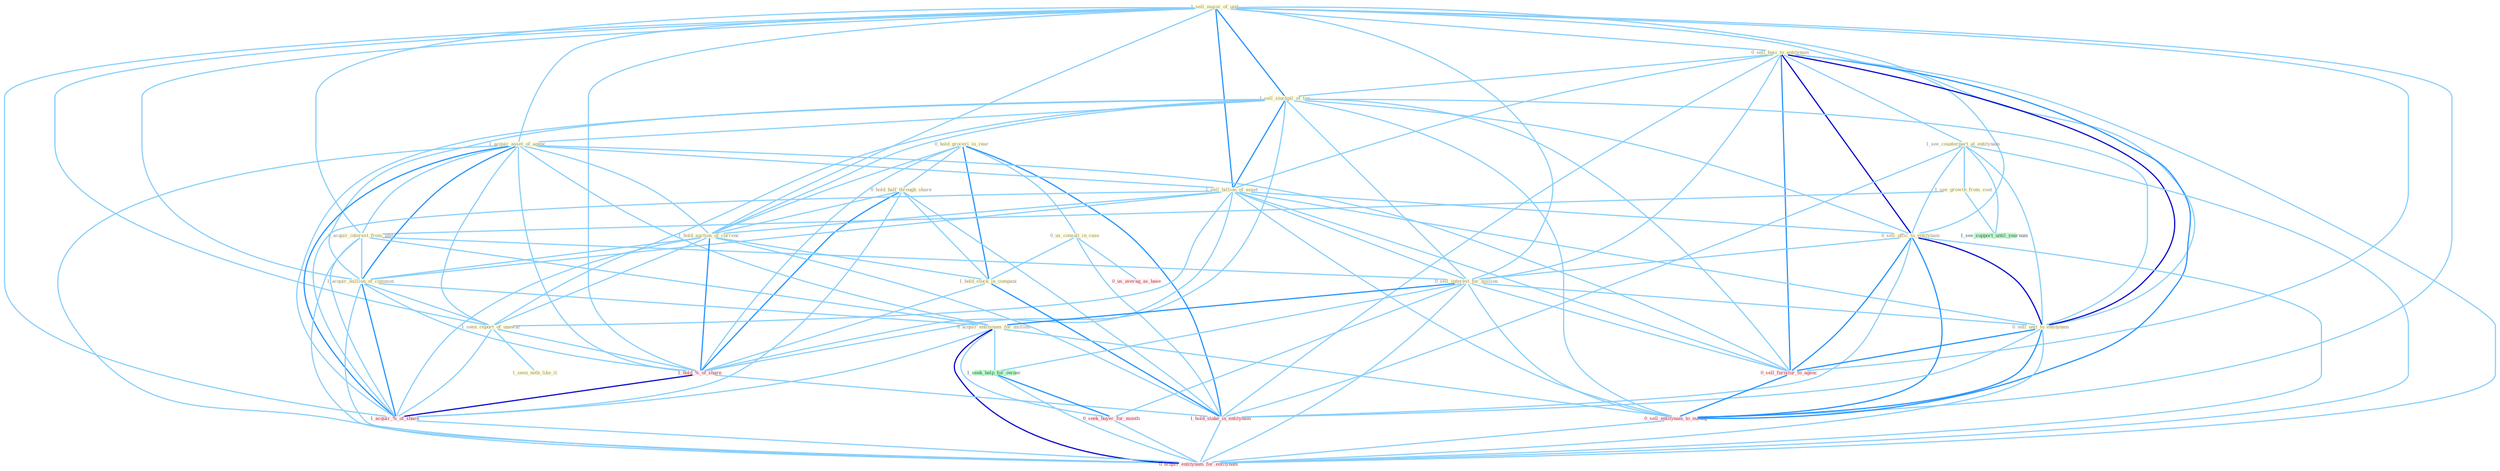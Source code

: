 Graph G{ 
    node
    [shape=polygon,style=filled,width=.5,height=.06,color="#BDFCC9",fixedsize=true,fontsize=4,
    fontcolor="#2f4f4f"];
    {node
    [color="#ffffe0", fontcolor="#8b7d6b"] "1_sell_major_of_unit " "0_hold_groceri_in_rear " "0_sell_busi_to_entitynam " "1_see_counterpart_at_entitynam " "1_see_growth_from_coat " "1_sell_stockpil_of_ton " "0_hold_half_through_share " "1_acquir_asset_of_agenc " "0_us_consult_in_case " "0_acquir_interest_from_unit " "1_sell_billion_of_asset " "1_hold_auction_of_currenc " "1_acquir_million_of_common " "1_hold_stock_in_compani " "1_seen_report_of_unawar " "0_sell_offic_to_entitynam " "0_sell_interest_for_million " "0_sell_unit_to_entitynam " "1_seen_noth_like_it " "0_acquir_entitynam_for_million "}
{node [color="#fff0f5", fontcolor="#b22222"] "1_hold_%_of_share " "1_hold_stake_in_entitynam " "0_seek_buyer_for_month " "1_acquir_%_of_share " "0_sell_furnitur_to_agenc " "0_us_averag_as_base " "0_sell_entitynam_to_manag " "0_acquir_entitynam_for_entitynam "}
edge [color="#B0E2FF"];

	"1_sell_major_of_unit " -- "0_sell_busi_to_entitynam " [w="1", color="#87cefa" ];
	"1_sell_major_of_unit " -- "1_sell_stockpil_of_ton " [w="2", color="#1e90ff" , len=0.8];
	"1_sell_major_of_unit " -- "1_acquir_asset_of_agenc " [w="1", color="#87cefa" ];
	"1_sell_major_of_unit " -- "0_acquir_interest_from_unit " [w="1", color="#87cefa" ];
	"1_sell_major_of_unit " -- "1_sell_billion_of_asset " [w="2", color="#1e90ff" , len=0.8];
	"1_sell_major_of_unit " -- "1_hold_auction_of_currenc " [w="1", color="#87cefa" ];
	"1_sell_major_of_unit " -- "1_acquir_million_of_common " [w="1", color="#87cefa" ];
	"1_sell_major_of_unit " -- "1_seen_report_of_unawar " [w="1", color="#87cefa" ];
	"1_sell_major_of_unit " -- "0_sell_offic_to_entitynam " [w="1", color="#87cefa" ];
	"1_sell_major_of_unit " -- "0_sell_interest_for_million " [w="1", color="#87cefa" ];
	"1_sell_major_of_unit " -- "0_sell_unit_to_entitynam " [w="1", color="#87cefa" ];
	"1_sell_major_of_unit " -- "1_hold_%_of_share " [w="1", color="#87cefa" ];
	"1_sell_major_of_unit " -- "1_acquir_%_of_share " [w="1", color="#87cefa" ];
	"1_sell_major_of_unit " -- "0_sell_furnitur_to_agenc " [w="1", color="#87cefa" ];
	"1_sell_major_of_unit " -- "0_sell_entitynam_to_manag " [w="1", color="#87cefa" ];
	"0_hold_groceri_in_rear " -- "0_hold_half_through_share " [w="1", color="#87cefa" ];
	"0_hold_groceri_in_rear " -- "0_us_consult_in_case " [w="1", color="#87cefa" ];
	"0_hold_groceri_in_rear " -- "1_hold_auction_of_currenc " [w="1", color="#87cefa" ];
	"0_hold_groceri_in_rear " -- "1_hold_stock_in_compani " [w="2", color="#1e90ff" , len=0.8];
	"0_hold_groceri_in_rear " -- "1_hold_%_of_share " [w="1", color="#87cefa" ];
	"0_hold_groceri_in_rear " -- "1_hold_stake_in_entitynam " [w="2", color="#1e90ff" , len=0.8];
	"0_sell_busi_to_entitynam " -- "1_see_counterpart_at_entitynam " [w="1", color="#87cefa" ];
	"0_sell_busi_to_entitynam " -- "1_sell_stockpil_of_ton " [w="1", color="#87cefa" ];
	"0_sell_busi_to_entitynam " -- "1_sell_billion_of_asset " [w="1", color="#87cefa" ];
	"0_sell_busi_to_entitynam " -- "0_sell_offic_to_entitynam " [w="3", color="#0000cd" , len=0.6];
	"0_sell_busi_to_entitynam " -- "0_sell_interest_for_million " [w="1", color="#87cefa" ];
	"0_sell_busi_to_entitynam " -- "0_sell_unit_to_entitynam " [w="3", color="#0000cd" , len=0.6];
	"0_sell_busi_to_entitynam " -- "1_hold_stake_in_entitynam " [w="1", color="#87cefa" ];
	"0_sell_busi_to_entitynam " -- "0_sell_furnitur_to_agenc " [w="2", color="#1e90ff" , len=0.8];
	"0_sell_busi_to_entitynam " -- "0_sell_entitynam_to_manag " [w="2", color="#1e90ff" , len=0.8];
	"0_sell_busi_to_entitynam " -- "0_acquir_entitynam_for_entitynam " [w="1", color="#87cefa" ];
	"1_see_counterpart_at_entitynam " -- "1_see_growth_from_coat " [w="1", color="#87cefa" ];
	"1_see_counterpart_at_entitynam " -- "0_sell_offic_to_entitynam " [w="1", color="#87cefa" ];
	"1_see_counterpart_at_entitynam " -- "0_sell_unit_to_entitynam " [w="1", color="#87cefa" ];
	"1_see_counterpart_at_entitynam " -- "1_hold_stake_in_entitynam " [w="1", color="#87cefa" ];
	"1_see_counterpart_at_entitynam " -- "1_see_support_until_yearnum " [w="1", color="#87cefa" ];
	"1_see_counterpart_at_entitynam " -- "0_acquir_entitynam_for_entitynam " [w="1", color="#87cefa" ];
	"1_see_growth_from_coat " -- "0_acquir_interest_from_unit " [w="1", color="#87cefa" ];
	"1_see_growth_from_coat " -- "1_see_support_until_yearnum " [w="1", color="#87cefa" ];
	"1_sell_stockpil_of_ton " -- "1_acquir_asset_of_agenc " [w="1", color="#87cefa" ];
	"1_sell_stockpil_of_ton " -- "1_sell_billion_of_asset " [w="2", color="#1e90ff" , len=0.8];
	"1_sell_stockpil_of_ton " -- "1_hold_auction_of_currenc " [w="1", color="#87cefa" ];
	"1_sell_stockpil_of_ton " -- "1_acquir_million_of_common " [w="1", color="#87cefa" ];
	"1_sell_stockpil_of_ton " -- "1_seen_report_of_unawar " [w="1", color="#87cefa" ];
	"1_sell_stockpil_of_ton " -- "0_sell_offic_to_entitynam " [w="1", color="#87cefa" ];
	"1_sell_stockpil_of_ton " -- "0_sell_interest_for_million " [w="1", color="#87cefa" ];
	"1_sell_stockpil_of_ton " -- "0_sell_unit_to_entitynam " [w="1", color="#87cefa" ];
	"1_sell_stockpil_of_ton " -- "1_hold_%_of_share " [w="1", color="#87cefa" ];
	"1_sell_stockpil_of_ton " -- "1_acquir_%_of_share " [w="1", color="#87cefa" ];
	"1_sell_stockpil_of_ton " -- "0_sell_furnitur_to_agenc " [w="1", color="#87cefa" ];
	"1_sell_stockpil_of_ton " -- "0_sell_entitynam_to_manag " [w="1", color="#87cefa" ];
	"0_hold_half_through_share " -- "1_hold_auction_of_currenc " [w="1", color="#87cefa" ];
	"0_hold_half_through_share " -- "1_hold_stock_in_compani " [w="1", color="#87cefa" ];
	"0_hold_half_through_share " -- "1_hold_%_of_share " [w="2", color="#1e90ff" , len=0.8];
	"0_hold_half_through_share " -- "1_hold_stake_in_entitynam " [w="1", color="#87cefa" ];
	"0_hold_half_through_share " -- "1_acquir_%_of_share " [w="1", color="#87cefa" ];
	"1_acquir_asset_of_agenc " -- "0_acquir_interest_from_unit " [w="1", color="#87cefa" ];
	"1_acquir_asset_of_agenc " -- "1_sell_billion_of_asset " [w="1", color="#87cefa" ];
	"1_acquir_asset_of_agenc " -- "1_hold_auction_of_currenc " [w="1", color="#87cefa" ];
	"1_acquir_asset_of_agenc " -- "1_acquir_million_of_common " [w="2", color="#1e90ff" , len=0.8];
	"1_acquir_asset_of_agenc " -- "1_seen_report_of_unawar " [w="1", color="#87cefa" ];
	"1_acquir_asset_of_agenc " -- "0_acquir_entitynam_for_million " [w="1", color="#87cefa" ];
	"1_acquir_asset_of_agenc " -- "1_hold_%_of_share " [w="1", color="#87cefa" ];
	"1_acquir_asset_of_agenc " -- "1_acquir_%_of_share " [w="2", color="#1e90ff" , len=0.8];
	"1_acquir_asset_of_agenc " -- "0_sell_furnitur_to_agenc " [w="1", color="#87cefa" ];
	"1_acquir_asset_of_agenc " -- "0_acquir_entitynam_for_entitynam " [w="1", color="#87cefa" ];
	"0_us_consult_in_case " -- "1_hold_stock_in_compani " [w="1", color="#87cefa" ];
	"0_us_consult_in_case " -- "1_hold_stake_in_entitynam " [w="1", color="#87cefa" ];
	"0_us_consult_in_case " -- "0_us_averag_as_base " [w="1", color="#87cefa" ];
	"0_acquir_interest_from_unit " -- "1_acquir_million_of_common " [w="1", color="#87cefa" ];
	"0_acquir_interest_from_unit " -- "0_sell_interest_for_million " [w="1", color="#87cefa" ];
	"0_acquir_interest_from_unit " -- "0_acquir_entitynam_for_million " [w="1", color="#87cefa" ];
	"0_acquir_interest_from_unit " -- "1_acquir_%_of_share " [w="1", color="#87cefa" ];
	"0_acquir_interest_from_unit " -- "0_acquir_entitynam_for_entitynam " [w="1", color="#87cefa" ];
	"1_sell_billion_of_asset " -- "1_hold_auction_of_currenc " [w="1", color="#87cefa" ];
	"1_sell_billion_of_asset " -- "1_acquir_million_of_common " [w="1", color="#87cefa" ];
	"1_sell_billion_of_asset " -- "1_seen_report_of_unawar " [w="1", color="#87cefa" ];
	"1_sell_billion_of_asset " -- "0_sell_offic_to_entitynam " [w="1", color="#87cefa" ];
	"1_sell_billion_of_asset " -- "0_sell_interest_for_million " [w="1", color="#87cefa" ];
	"1_sell_billion_of_asset " -- "0_sell_unit_to_entitynam " [w="1", color="#87cefa" ];
	"1_sell_billion_of_asset " -- "1_hold_%_of_share " [w="1", color="#87cefa" ];
	"1_sell_billion_of_asset " -- "1_acquir_%_of_share " [w="1", color="#87cefa" ];
	"1_sell_billion_of_asset " -- "0_sell_furnitur_to_agenc " [w="1", color="#87cefa" ];
	"1_sell_billion_of_asset " -- "0_sell_entitynam_to_manag " [w="1", color="#87cefa" ];
	"1_hold_auction_of_currenc " -- "1_acquir_million_of_common " [w="1", color="#87cefa" ];
	"1_hold_auction_of_currenc " -- "1_hold_stock_in_compani " [w="1", color="#87cefa" ];
	"1_hold_auction_of_currenc " -- "1_seen_report_of_unawar " [w="1", color="#87cefa" ];
	"1_hold_auction_of_currenc " -- "1_hold_%_of_share " [w="2", color="#1e90ff" , len=0.8];
	"1_hold_auction_of_currenc " -- "1_hold_stake_in_entitynam " [w="1", color="#87cefa" ];
	"1_hold_auction_of_currenc " -- "1_acquir_%_of_share " [w="1", color="#87cefa" ];
	"1_acquir_million_of_common " -- "1_seen_report_of_unawar " [w="1", color="#87cefa" ];
	"1_acquir_million_of_common " -- "0_acquir_entitynam_for_million " [w="1", color="#87cefa" ];
	"1_acquir_million_of_common " -- "1_hold_%_of_share " [w="1", color="#87cefa" ];
	"1_acquir_million_of_common " -- "1_acquir_%_of_share " [w="2", color="#1e90ff" , len=0.8];
	"1_acquir_million_of_common " -- "0_acquir_entitynam_for_entitynam " [w="1", color="#87cefa" ];
	"1_hold_stock_in_compani " -- "1_hold_%_of_share " [w="1", color="#87cefa" ];
	"1_hold_stock_in_compani " -- "1_hold_stake_in_entitynam " [w="2", color="#1e90ff" , len=0.8];
	"1_seen_report_of_unawar " -- "1_seen_noth_like_it " [w="1", color="#87cefa" ];
	"1_seen_report_of_unawar " -- "1_hold_%_of_share " [w="1", color="#87cefa" ];
	"1_seen_report_of_unawar " -- "1_acquir_%_of_share " [w="1", color="#87cefa" ];
	"0_sell_offic_to_entitynam " -- "0_sell_interest_for_million " [w="1", color="#87cefa" ];
	"0_sell_offic_to_entitynam " -- "0_sell_unit_to_entitynam " [w="3", color="#0000cd" , len=0.6];
	"0_sell_offic_to_entitynam " -- "1_hold_stake_in_entitynam " [w="1", color="#87cefa" ];
	"0_sell_offic_to_entitynam " -- "0_sell_furnitur_to_agenc " [w="2", color="#1e90ff" , len=0.8];
	"0_sell_offic_to_entitynam " -- "0_sell_entitynam_to_manag " [w="2", color="#1e90ff" , len=0.8];
	"0_sell_offic_to_entitynam " -- "0_acquir_entitynam_for_entitynam " [w="1", color="#87cefa" ];
	"0_sell_interest_for_million " -- "0_sell_unit_to_entitynam " [w="1", color="#87cefa" ];
	"0_sell_interest_for_million " -- "0_acquir_entitynam_for_million " [w="2", color="#1e90ff" , len=0.8];
	"0_sell_interest_for_million " -- "1_seek_help_for_owner " [w="1", color="#87cefa" ];
	"0_sell_interest_for_million " -- "0_seek_buyer_for_month " [w="1", color="#87cefa" ];
	"0_sell_interest_for_million " -- "0_sell_furnitur_to_agenc " [w="1", color="#87cefa" ];
	"0_sell_interest_for_million " -- "0_sell_entitynam_to_manag " [w="1", color="#87cefa" ];
	"0_sell_interest_for_million " -- "0_acquir_entitynam_for_entitynam " [w="1", color="#87cefa" ];
	"0_sell_unit_to_entitynam " -- "1_hold_stake_in_entitynam " [w="1", color="#87cefa" ];
	"0_sell_unit_to_entitynam " -- "0_sell_furnitur_to_agenc " [w="2", color="#1e90ff" , len=0.8];
	"0_sell_unit_to_entitynam " -- "0_sell_entitynam_to_manag " [w="2", color="#1e90ff" , len=0.8];
	"0_sell_unit_to_entitynam " -- "0_acquir_entitynam_for_entitynam " [w="1", color="#87cefa" ];
	"0_acquir_entitynam_for_million " -- "1_seek_help_for_owner " [w="1", color="#87cefa" ];
	"0_acquir_entitynam_for_million " -- "0_seek_buyer_for_month " [w="1", color="#87cefa" ];
	"0_acquir_entitynam_for_million " -- "1_acquir_%_of_share " [w="1", color="#87cefa" ];
	"0_acquir_entitynam_for_million " -- "0_sell_entitynam_to_manag " [w="1", color="#87cefa" ];
	"0_acquir_entitynam_for_million " -- "0_acquir_entitynam_for_entitynam " [w="3", color="#0000cd" , len=0.6];
	"1_hold_%_of_share " -- "1_hold_stake_in_entitynam " [w="1", color="#87cefa" ];
	"1_hold_%_of_share " -- "1_acquir_%_of_share " [w="3", color="#0000cd" , len=0.6];
	"1_hold_stake_in_entitynam " -- "0_acquir_entitynam_for_entitynam " [w="1", color="#87cefa" ];
	"1_seek_help_for_owner " -- "0_seek_buyer_for_month " [w="2", color="#1e90ff" , len=0.8];
	"1_seek_help_for_owner " -- "0_acquir_entitynam_for_entitynam " [w="1", color="#87cefa" ];
	"0_seek_buyer_for_month " -- "0_acquir_entitynam_for_entitynam " [w="1", color="#87cefa" ];
	"1_acquir_%_of_share " -- "0_acquir_entitynam_for_entitynam " [w="1", color="#87cefa" ];
	"0_sell_furnitur_to_agenc " -- "0_sell_entitynam_to_manag " [w="2", color="#1e90ff" , len=0.8];
	"0_sell_entitynam_to_manag " -- "0_acquir_entitynam_for_entitynam " [w="1", color="#87cefa" ];
}